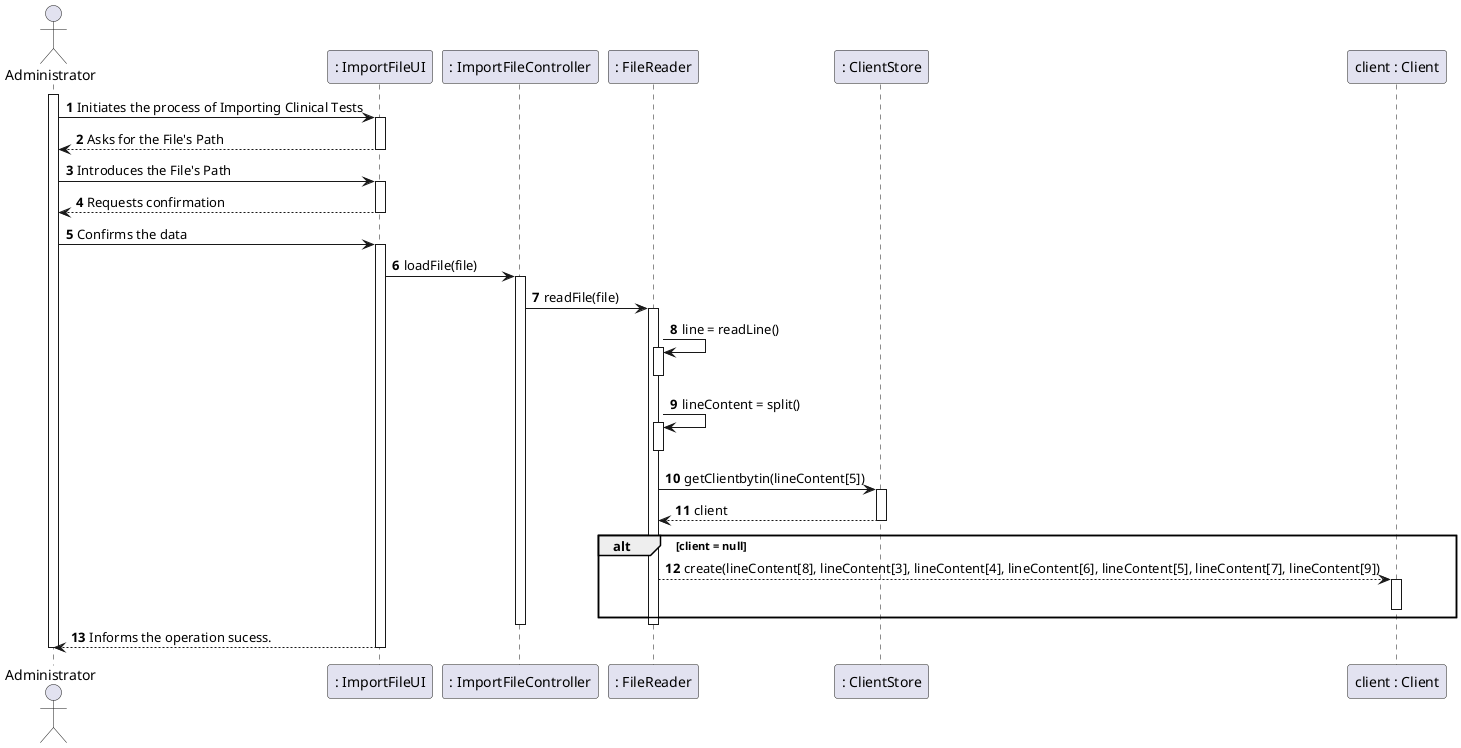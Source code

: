 @startuml
autonumber
'hide footbox
actor "Administrator" as ADMIN

participant ": ImportFileUI" as UI
participant ": ImportFileController" as CTRL
participant ": FileReader" as reader
participant ": ClientStore" as clientStr
participant "client : Client" as Client

activate ADMIN
ADMIN -> UI : Initiates the process of Importing Clinical Tests
activate UI
UI --> ADMIN : Asks for the File's Path
deactivate UI

ADMIN -> UI : Introduces the File's Path
activate UI

UI --> ADMIN : Requests confirmation
deactivate UI

ADMIN -> UI : Confirms the data
activate UI
UI -> CTRL : loadFile(file)
activate CTRL
CTRL -> reader : readFile(file)
activate reader
reader -> reader : line = readLine()
activate reader
deactivate reader
reader -> reader : lineContent = split()
activate reader
deactivate reader
reader -> clientStr : getClientbytin(lineContent[5])
activate clientStr
clientStr --> reader : client
deactivate clientStr
alt client = null
reader --> Client :  create(lineContent[8], lineContent[3], lineContent[4], lineContent[6], lineContent[5], lineContent[7], lineContent[9])
activate Client
deactivate Client
end
deactivate reader
deactivate CTRL
UI --> ADMIN : Informs the operation sucess.
deactivate UI



deactivate ADMIN

@enduml